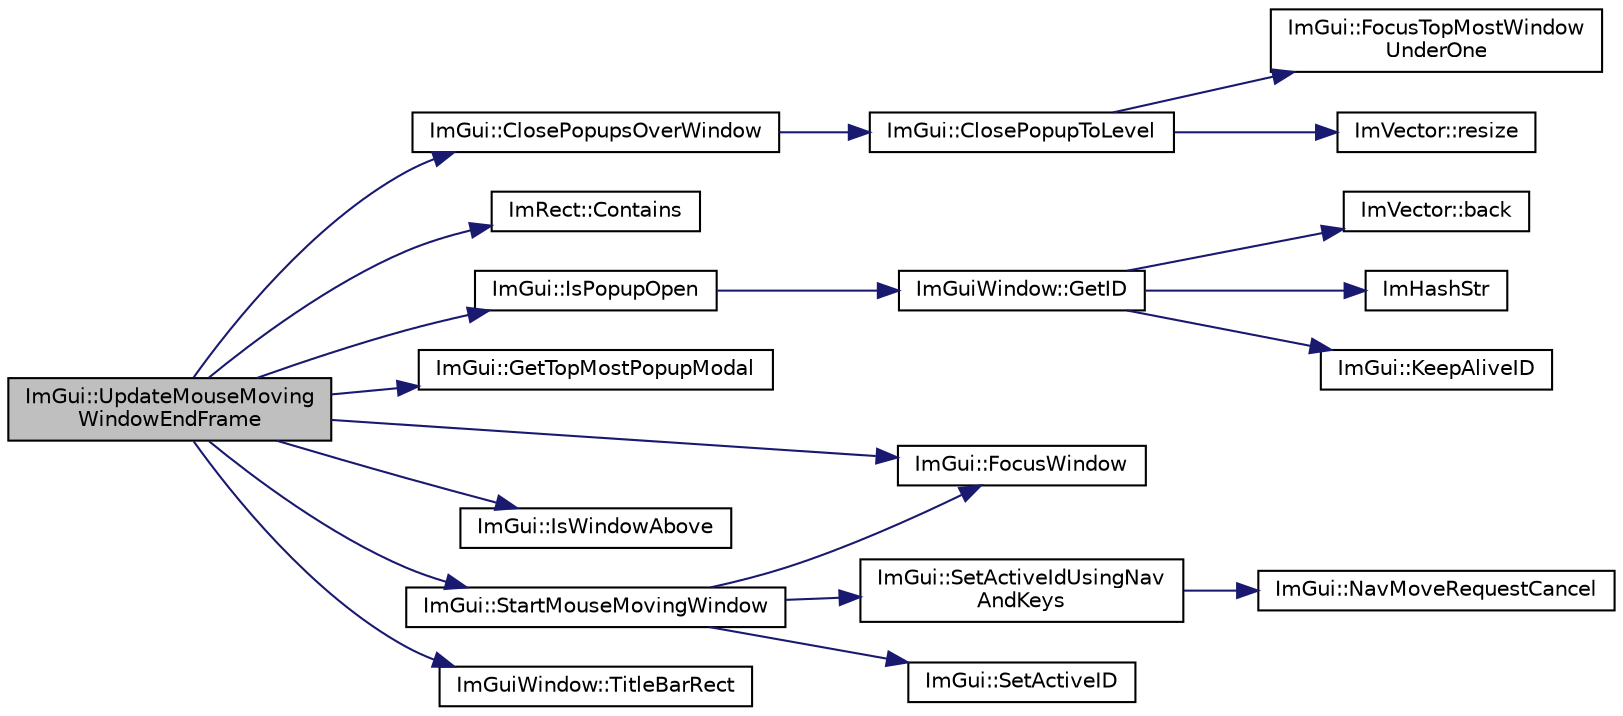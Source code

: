 digraph "ImGui::UpdateMouseMovingWindowEndFrame"
{
 // LATEX_PDF_SIZE
  edge [fontname="Helvetica",fontsize="10",labelfontname="Helvetica",labelfontsize="10"];
  node [fontname="Helvetica",fontsize="10",shape=record];
  rankdir="LR";
  Node1 [label="ImGui::UpdateMouseMoving\lWindowEndFrame",height=0.2,width=0.4,color="black", fillcolor="grey75", style="filled", fontcolor="black",tooltip=" "];
  Node1 -> Node2 [color="midnightblue",fontsize="10",style="solid"];
  Node2 [label="ImGui::ClosePopupsOverWindow",height=0.2,width=0.4,color="black", fillcolor="white", style="filled",URL="$namespace_im_gui.html#a0076b153c697cb85e263fcbd59340bce",tooltip=" "];
  Node2 -> Node3 [color="midnightblue",fontsize="10",style="solid"];
  Node3 [label="ImGui::ClosePopupToLevel",height=0.2,width=0.4,color="black", fillcolor="white", style="filled",URL="$namespace_im_gui.html#a0be705dc533a62387dc39ec5c276d2a0",tooltip=" "];
  Node3 -> Node4 [color="midnightblue",fontsize="10",style="solid"];
  Node4 [label="ImGui::FocusTopMostWindow\lUnderOne",height=0.2,width=0.4,color="black", fillcolor="white", style="filled",URL="$namespace_im_gui.html#abc41033d9f60152a360017b292d5e9bc",tooltip=" "];
  Node3 -> Node5 [color="midnightblue",fontsize="10",style="solid"];
  Node5 [label="ImVector::resize",height=0.2,width=0.4,color="black", fillcolor="white", style="filled",URL="$struct_im_vector.html#ac371dd62e56ae486b1a5038cf07eee56",tooltip=" "];
  Node1 -> Node6 [color="midnightblue",fontsize="10",style="solid"];
  Node6 [label="ImRect::Contains",height=0.2,width=0.4,color="black", fillcolor="white", style="filled",URL="$struct_im_rect.html#ac583156fd0e9306181fff5d120b262ea",tooltip=" "];
  Node1 -> Node7 [color="midnightblue",fontsize="10",style="solid"];
  Node7 [label="ImGui::FocusWindow",height=0.2,width=0.4,color="black", fillcolor="white", style="filled",URL="$namespace_im_gui.html#ade4c08e7e7ad7bbfa4835248f5f3a7c6",tooltip=" "];
  Node1 -> Node8 [color="midnightblue",fontsize="10",style="solid"];
  Node8 [label="ImGui::GetTopMostPopupModal",height=0.2,width=0.4,color="black", fillcolor="white", style="filled",URL="$namespace_im_gui.html#a6b905269b079f5e07755db52cc6e52df",tooltip=" "];
  Node1 -> Node9 [color="midnightblue",fontsize="10",style="solid"];
  Node9 [label="ImGui::IsPopupOpen",height=0.2,width=0.4,color="black", fillcolor="white", style="filled",URL="$namespace_im_gui.html#a0e351145d0936e79948094166757712e",tooltip=" "];
  Node9 -> Node10 [color="midnightblue",fontsize="10",style="solid"];
  Node10 [label="ImGuiWindow::GetID",height=0.2,width=0.4,color="black", fillcolor="white", style="filled",URL="$struct_im_gui_window.html#a66400a63bc0b54d7d29e08d1b1b1a42b",tooltip=" "];
  Node10 -> Node11 [color="midnightblue",fontsize="10",style="solid"];
  Node11 [label="ImVector::back",height=0.2,width=0.4,color="black", fillcolor="white", style="filled",URL="$struct_im_vector.html#a6da15f3c402099ed57078835ab942f8e",tooltip=" "];
  Node10 -> Node12 [color="midnightblue",fontsize="10",style="solid"];
  Node12 [label="ImHashStr",height=0.2,width=0.4,color="black", fillcolor="white", style="filled",URL="$imgui_8cpp.html#acd1b12694d0365b516bf7373f182eeee",tooltip=" "];
  Node10 -> Node13 [color="midnightblue",fontsize="10",style="solid"];
  Node13 [label="ImGui::KeepAliveID",height=0.2,width=0.4,color="black", fillcolor="white", style="filled",URL="$namespace_im_gui.html#a85a245c78a9f7c351636bdad6e60c488",tooltip=" "];
  Node1 -> Node14 [color="midnightblue",fontsize="10",style="solid"];
  Node14 [label="ImGui::IsWindowAbove",height=0.2,width=0.4,color="black", fillcolor="white", style="filled",URL="$namespace_im_gui.html#ac5dd091c08f9d923c8f849353fe359bf",tooltip=" "];
  Node1 -> Node15 [color="midnightblue",fontsize="10",style="solid"];
  Node15 [label="ImGui::StartMouseMovingWindow",height=0.2,width=0.4,color="black", fillcolor="white", style="filled",URL="$namespace_im_gui.html#afd03199380411a711c74893434d91258",tooltip=" "];
  Node15 -> Node7 [color="midnightblue",fontsize="10",style="solid"];
  Node15 -> Node16 [color="midnightblue",fontsize="10",style="solid"];
  Node16 [label="ImGui::SetActiveID",height=0.2,width=0.4,color="black", fillcolor="white", style="filled",URL="$namespace_im_gui.html#a27b8ace13a8c421ee8405f0cbebe4ead",tooltip=" "];
  Node15 -> Node17 [color="midnightblue",fontsize="10",style="solid"];
  Node17 [label="ImGui::SetActiveIdUsingNav\lAndKeys",height=0.2,width=0.4,color="black", fillcolor="white", style="filled",URL="$namespace_im_gui.html#aefe7be36ac04cc065b901277b090605d",tooltip=" "];
  Node17 -> Node18 [color="midnightblue",fontsize="10",style="solid"];
  Node18 [label="ImGui::NavMoveRequestCancel",height=0.2,width=0.4,color="black", fillcolor="white", style="filled",URL="$namespace_im_gui.html#a43326bb080d9fa80327ed81d864d8b8d",tooltip=" "];
  Node1 -> Node19 [color="midnightblue",fontsize="10",style="solid"];
  Node19 [label="ImGuiWindow::TitleBarRect",height=0.2,width=0.4,color="black", fillcolor="white", style="filled",URL="$struct_im_gui_window.html#a06884e1bc80e460e51e1626b5b976196",tooltip=" "];
}
